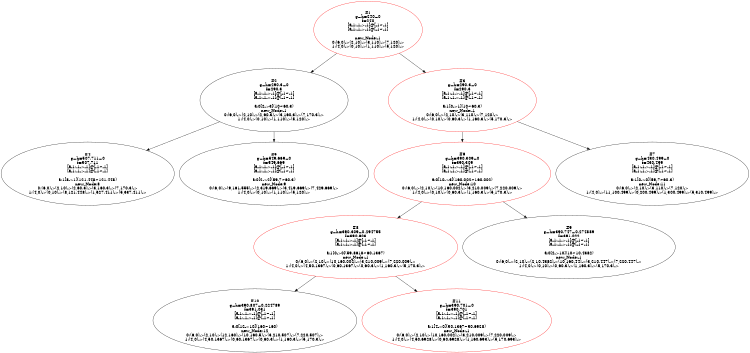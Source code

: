 digraph G {
size = "5,5";
center = true;
1 [label="#1
g+h=240+0
f=240
[a-1:-1->-1]@[-1~-1]
[a-1:-1->-1]@[-1~-1]

new_Node:-1
0:(6,0)->(2,10)->(3,110)->(7,120)->
1:(4,0)->(0,10)->(1,110)->(5,120)->
"]
2 [label="#2
g+h=290.3+0
f=290.3
[a-1:-1->-1]@[-1~-1]
[a-1:-1->-1]@[-1~-1]

a:0[2->3](10~60.3)
new_Node:-1
0:(6,0)->(2,10)->(2,60.3)->(3,160.3)->(7,170.3)->
1:(4,0)->(0,10)->(1,110)->(5,120)->
"]
1 -> 2
3 [label="#3
g+h=290.3+0
f=290.3
[a-1:-1->-1]@[-1~-1]
[a-1:-1->-1]@[-1~-1]

a:1[0->1](10~60.3)
new_Node:-1
0:(6,0)->(2,10)->(3,110)->(7,120)->
1:(4,0)->(0,10)->(0,60.3)->(1,160.3)->(5,170.3)->
"]
1 -> 3
4 [label="#4
g+h=507.711+0
f=507.711
[a-1:-1->-1]@[-1~-1]
[a-1:-1->-1]@[-1~-1]

a:1[8->1](121.448~121.448)
new_Node:8
0:(6,0)->(2,10)->(2,60.3)->(3,160.3)->(7,170.3)->
1:(4,0)->(0,10)->(8,121.448)->(1,327.411)->(5,337.411)->
"]
2 -> 4
5 [label="#5
g+h=549.669+0
f=549.669
[a-1:-1->-1]@[-1~-1]
[a-1:-1->-1]@[-1~-1]

a:0[2->2](59.7~60.3)
new_Node:9
0:(6,0)->(9,161.555)->(2,319.669)->(3,419.669)->(7,429.669)->
1:(4,0)->(0,10)->(1,110)->(5,120)->
"]
2 -> 5
6 [label="#6
g+h=390.309+0
f=390.309
[a-1:-1->-1]@[-1~-1]
[a-1:-1->-1]@[-1~-1]

a:0[10->3](160.002~160.002)
new_Node:10
0:(6,0)->(2,10)->(10,160.002)->(3,210.009)->(7,220.009)->
1:(4,0)->(0,10)->(0,60.3)->(1,160.3)->(5,170.3)->
"]
3 -> 6
7 [label="#7
g+h=430.499+0
f=430.499
[a-1:-1->-1]@[-1~-1]
[a-1:-1->-1]@[-1~-1]

a:1[0->0](59.7~60.3)
new_Node:11
0:(6,0)->(2,10)->(3,110)->(7,120)->
1:(4,0)->(11,100.499)->(0,200.499)->(1,300.499)->(5,310.499)->
"]
3 -> 7
8 [label="#8
g+h=390.309+0.294755
f=390.603
[a-1:-1->-1]@[-1~-1]
[a-1:-1->-1]@[-1~-1]

a:1[0->0](59.8618~60.1367)
new_Node:-1
0:(6,0)->(2,10)->(10,160.002)->(3,210.009)->(7,220.009)->
1:(4,0)->(4,50.1367)->(0,60.1367)->(0,60.3)->(1,160.3)->(5,170.3)->
"]
6 -> 8
9 [label="#9
g+h=390.747+0.274889
f=391.022
[a-1:-1->-1]@[-1~-1]
[a-1:-1->-1]@[-1~-1]

a:0[2->10](10~10.4382)
new_Node:-1
0:(6,0)->(2,10)->(2,10.4382)->(10,160.44)->(3,210.447)->(7,220.447)->
1:(4,0)->(0,10)->(0,60.3)->(1,160.3)->(5,170.3)->
"]
6 -> 9
10 [label="#10
g+h=390.807+0.224789
f=391.031
[a-1:-1->-1]@[-1~-1]
[a-1:-1->-1]@[-1~-1]

a:0[12->10](160~160)
new_Node:12
0:(6,0)->(2,10)->(12,160)->(10,160.5)->(3,210.507)->(7,220.507)->
1:(4,0)->(4,50.1367)->(0,60.1367)->(0,60.3)->(1,160.3)->(5,170.3)->
"]
8 -> 10
11 [label="#11
g+h=390.701+0
f=390.701
[a-1:-1->-1]@[-1~-1]
[a-1:-1->-1]@[-1~-1]

a:1[4->0](50.1367~50.6928)
new_Node:-1
0:(6,0)->(2,10)->(10,160.002)->(3,210.009)->(7,220.009)->
1:(4,0)->(4,50.6928)->(0,60.6928)->(1,160.693)->(5,170.693)->
"]
8 -> 11
11 [color=red]
8 [color=red]
6 [color=red]
3 [color=red]
1 [color=red]
}
